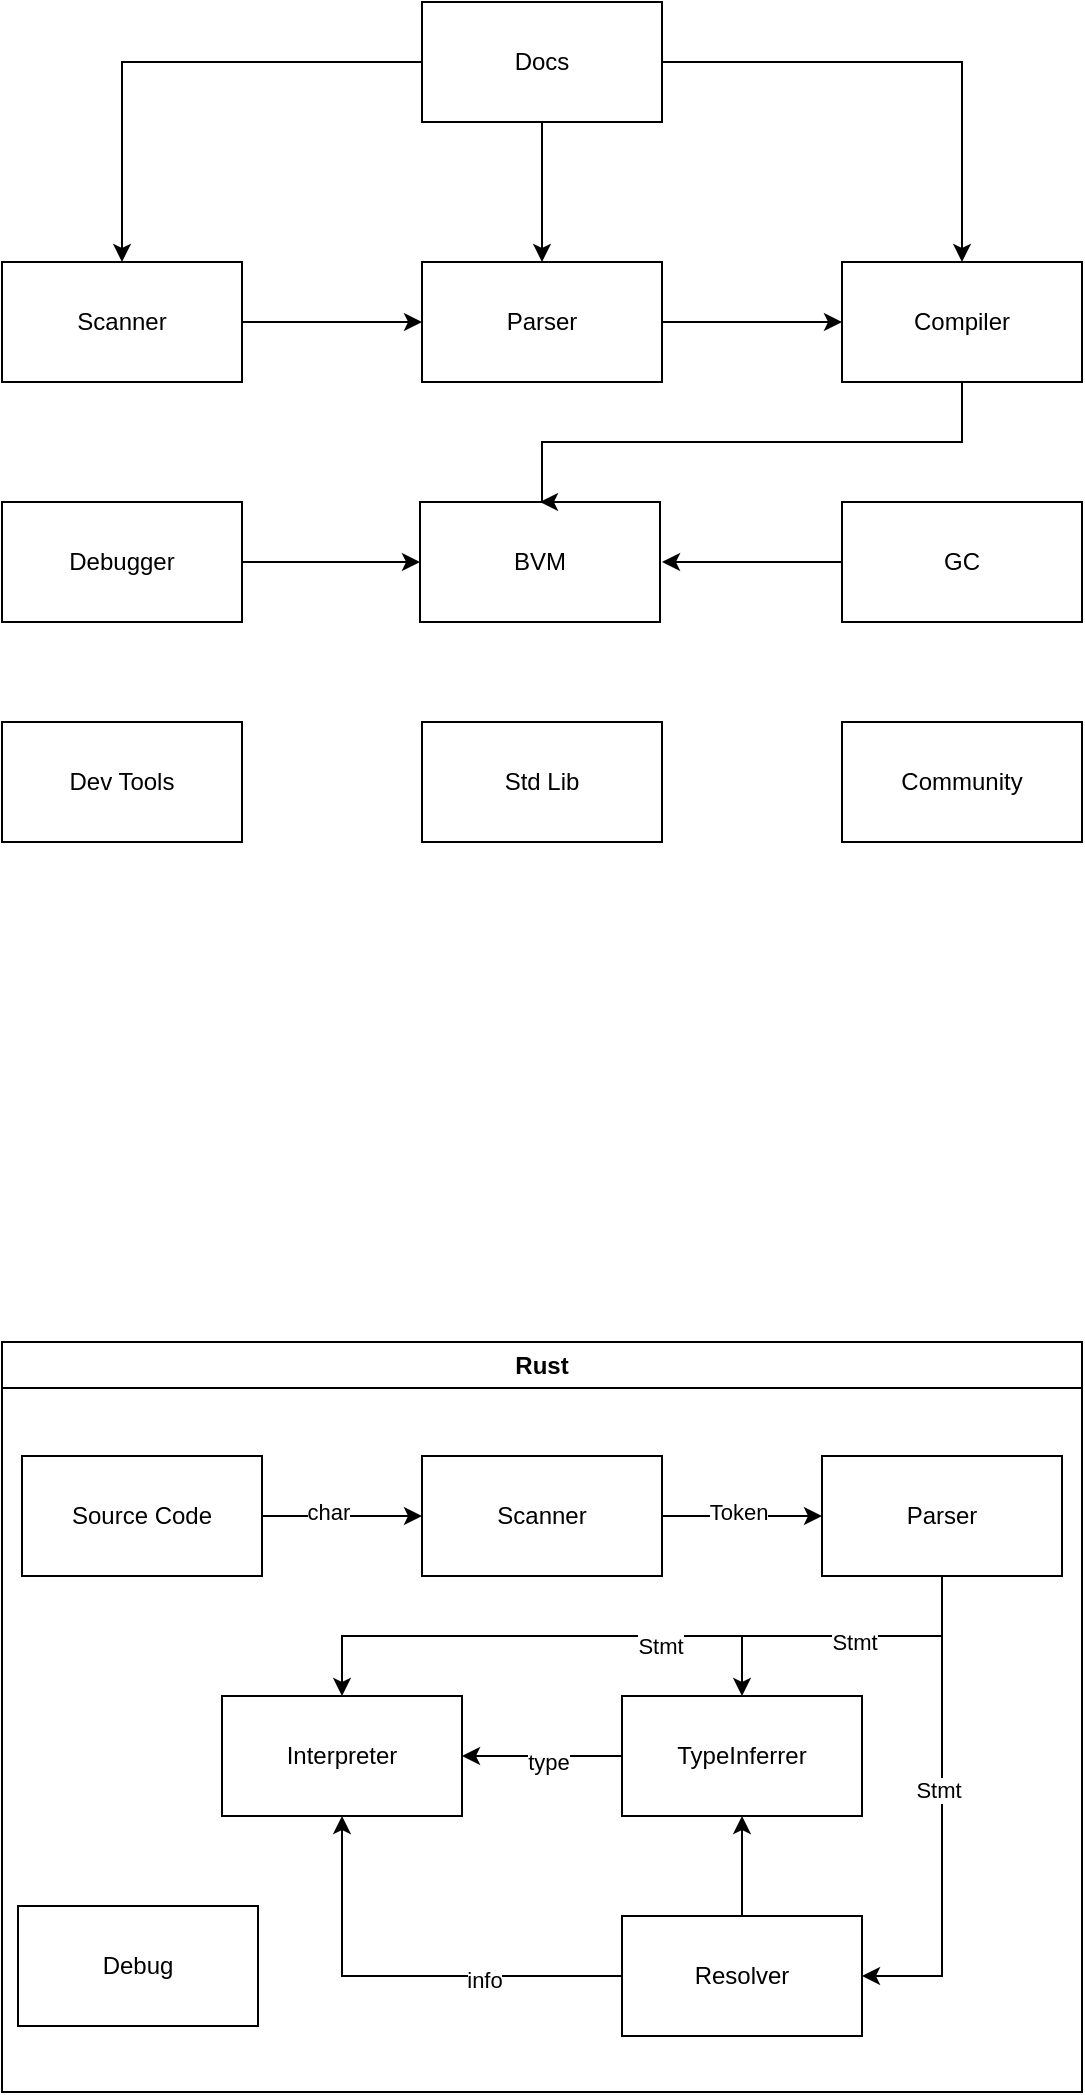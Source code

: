 <mxfile version="24.8.0">
  <diagram id="prtHgNgQTEPvFCAcTncT" name="Page-1">
    <mxGraphModel dx="673" dy="729" grid="1" gridSize="10" guides="1" tooltips="1" connect="1" arrows="1" fold="1" page="1" pageScale="1" pageWidth="827" pageHeight="1169" math="0" shadow="0">
      <root>
        <mxCell id="0" />
        <mxCell id="1" parent="0" />
        <mxCell id="q5KfZVLiSaWMwuXySlKD-36" style="edgeStyle=orthogonalEdgeStyle;rounded=0;orthogonalLoop=1;jettySize=auto;html=1;exitX=1;exitY=0.5;exitDx=0;exitDy=0;entryX=0;entryY=0.5;entryDx=0;entryDy=0;" parent="1" source="q5KfZVLiSaWMwuXySlKD-10" target="q5KfZVLiSaWMwuXySlKD-11" edge="1">
          <mxGeometry relative="1" as="geometry" />
        </mxCell>
        <mxCell id="q5KfZVLiSaWMwuXySlKD-10" value="Scanner" style="rounded=0;whiteSpace=wrap;html=1;" parent="1" vertex="1">
          <mxGeometry x="30" y="160" width="120" height="60" as="geometry" />
        </mxCell>
        <mxCell id="q5KfZVLiSaWMwuXySlKD-20" style="edgeStyle=orthogonalEdgeStyle;rounded=0;orthogonalLoop=1;jettySize=auto;html=1;exitX=1;exitY=0.5;exitDx=0;exitDy=0;" parent="1" source="q5KfZVLiSaWMwuXySlKD-11" target="q5KfZVLiSaWMwuXySlKD-12" edge="1">
          <mxGeometry relative="1" as="geometry" />
        </mxCell>
        <mxCell id="q5KfZVLiSaWMwuXySlKD-11" value="Parser" style="rounded=0;whiteSpace=wrap;html=1;" parent="1" vertex="1">
          <mxGeometry x="240" y="160" width="120" height="60" as="geometry" />
        </mxCell>
        <mxCell id="q5KfZVLiSaWMwuXySlKD-12" value="Compiler" style="rounded=0;whiteSpace=wrap;html=1;" parent="1" vertex="1">
          <mxGeometry x="450" y="160" width="120" height="60" as="geometry" />
        </mxCell>
        <mxCell id="q5KfZVLiSaWMwuXySlKD-13" value="Std Lib" style="rounded=0;whiteSpace=wrap;html=1;" parent="1" vertex="1">
          <mxGeometry x="240" y="390" width="120" height="60" as="geometry" />
        </mxCell>
        <mxCell id="q5KfZVLiSaWMwuXySlKD-14" value="BVM" style="rounded=0;whiteSpace=wrap;html=1;" parent="1" vertex="1">
          <mxGeometry x="239" y="280" width="120" height="60" as="geometry" />
        </mxCell>
        <mxCell id="q5KfZVLiSaWMwuXySlKD-15" value="Dev Tools" style="rounded=0;whiteSpace=wrap;html=1;" parent="1" vertex="1">
          <mxGeometry x="30" y="390" width="120" height="60" as="geometry" />
        </mxCell>
        <mxCell id="q5KfZVLiSaWMwuXySlKD-28" style="edgeStyle=orthogonalEdgeStyle;rounded=0;orthogonalLoop=1;jettySize=auto;html=1;entryX=0.5;entryY=0;entryDx=0;entryDy=0;" parent="1" source="q5KfZVLiSaWMwuXySlKD-16" target="q5KfZVLiSaWMwuXySlKD-10" edge="1">
          <mxGeometry relative="1" as="geometry" />
        </mxCell>
        <mxCell id="q5KfZVLiSaWMwuXySlKD-29" style="edgeStyle=orthogonalEdgeStyle;rounded=0;orthogonalLoop=1;jettySize=auto;html=1;exitX=0.5;exitY=1;exitDx=0;exitDy=0;entryX=0.5;entryY=0;entryDx=0;entryDy=0;" parent="1" source="q5KfZVLiSaWMwuXySlKD-16" target="q5KfZVLiSaWMwuXySlKD-11" edge="1">
          <mxGeometry relative="1" as="geometry" />
        </mxCell>
        <mxCell id="q5KfZVLiSaWMwuXySlKD-30" style="edgeStyle=orthogonalEdgeStyle;rounded=0;orthogonalLoop=1;jettySize=auto;html=1;exitX=1;exitY=0.5;exitDx=0;exitDy=0;entryX=0.5;entryY=0;entryDx=0;entryDy=0;" parent="1" source="q5KfZVLiSaWMwuXySlKD-16" target="q5KfZVLiSaWMwuXySlKD-12" edge="1">
          <mxGeometry relative="1" as="geometry" />
        </mxCell>
        <mxCell id="q5KfZVLiSaWMwuXySlKD-16" value="Docs" style="rounded=0;whiteSpace=wrap;html=1;" parent="1" vertex="1">
          <mxGeometry x="240" y="30" width="120" height="60" as="geometry" />
        </mxCell>
        <mxCell id="q5KfZVLiSaWMwuXySlKD-17" value="Community" style="rounded=0;whiteSpace=wrap;html=1;" parent="1" vertex="1">
          <mxGeometry x="450" y="390" width="120" height="60" as="geometry" />
        </mxCell>
        <mxCell id="q5KfZVLiSaWMwuXySlKD-31" style="edgeStyle=orthogonalEdgeStyle;rounded=0;orthogonalLoop=1;jettySize=auto;html=1;exitX=1;exitY=0.5;exitDx=0;exitDy=0;" parent="1" source="q5KfZVLiSaWMwuXySlKD-18" target="q5KfZVLiSaWMwuXySlKD-14" edge="1">
          <mxGeometry relative="1" as="geometry" />
        </mxCell>
        <mxCell id="q5KfZVLiSaWMwuXySlKD-18" value="Debugger" style="rounded=0;whiteSpace=wrap;html=1;" parent="1" vertex="1">
          <mxGeometry x="30" y="280" width="120" height="60" as="geometry" />
        </mxCell>
        <mxCell id="q5KfZVLiSaWMwuXySlKD-21" style="edgeStyle=orthogonalEdgeStyle;rounded=0;orthogonalLoop=1;jettySize=auto;html=1;exitX=0.5;exitY=1;exitDx=0;exitDy=0;entryX=0.5;entryY=0;entryDx=0;entryDy=0;" parent="1" source="q5KfZVLiSaWMwuXySlKD-12" target="q5KfZVLiSaWMwuXySlKD-14" edge="1">
          <mxGeometry relative="1" as="geometry">
            <mxPoint x="260" y="260" as="targetPoint" />
            <Array as="points">
              <mxPoint x="510" y="250" />
              <mxPoint x="300" y="250" />
            </Array>
          </mxGeometry>
        </mxCell>
        <mxCell id="q5KfZVLiSaWMwuXySlKD-44" style="edgeStyle=orthogonalEdgeStyle;rounded=0;orthogonalLoop=1;jettySize=auto;html=1;exitX=0;exitY=0.5;exitDx=0;exitDy=0;" parent="1" source="q5KfZVLiSaWMwuXySlKD-43" edge="1">
          <mxGeometry relative="1" as="geometry">
            <mxPoint x="360" y="310" as="targetPoint" />
          </mxGeometry>
        </mxCell>
        <mxCell id="q5KfZVLiSaWMwuXySlKD-43" value="GC" style="rounded=0;whiteSpace=wrap;html=1;" parent="1" vertex="1">
          <mxGeometry x="450" y="280" width="120" height="60" as="geometry" />
        </mxCell>
        <mxCell id="_qx0CJ4FmlX8rKsbl99r-33" value="Rust" style="swimlane;whiteSpace=wrap;html=1;" vertex="1" parent="1">
          <mxGeometry x="30" y="700" width="540" height="375" as="geometry" />
        </mxCell>
        <mxCell id="_qx0CJ4FmlX8rKsbl99r-78" style="edgeStyle=orthogonalEdgeStyle;rounded=0;orthogonalLoop=1;jettySize=auto;html=1;exitX=1;exitY=0.5;exitDx=0;exitDy=0;entryX=0;entryY=0.5;entryDx=0;entryDy=0;" edge="1" parent="1" source="_qx0CJ4FmlX8rKsbl99r-80" target="_qx0CJ4FmlX8rKsbl99r-83">
          <mxGeometry relative="1" as="geometry" />
        </mxCell>
        <mxCell id="_qx0CJ4FmlX8rKsbl99r-79" value="char" style="edgeLabel;html=1;align=center;verticalAlign=middle;resizable=0;points=[];" vertex="1" connectable="0" parent="_qx0CJ4FmlX8rKsbl99r-78">
          <mxGeometry x="-0.171" y="2" relative="1" as="geometry">
            <mxPoint as="offset" />
          </mxGeometry>
        </mxCell>
        <mxCell id="_qx0CJ4FmlX8rKsbl99r-80" value="Source Code" style="rounded=0;whiteSpace=wrap;html=1;" vertex="1" parent="1">
          <mxGeometry x="40" y="757" width="120" height="60" as="geometry" />
        </mxCell>
        <mxCell id="_qx0CJ4FmlX8rKsbl99r-81" style="edgeStyle=orthogonalEdgeStyle;rounded=0;orthogonalLoop=1;jettySize=auto;html=1;exitX=1;exitY=0.5;exitDx=0;exitDy=0;entryX=0;entryY=0.5;entryDx=0;entryDy=0;" edge="1" parent="1" source="_qx0CJ4FmlX8rKsbl99r-83" target="_qx0CJ4FmlX8rKsbl99r-90">
          <mxGeometry relative="1" as="geometry" />
        </mxCell>
        <mxCell id="_qx0CJ4FmlX8rKsbl99r-82" value="Token" style="edgeLabel;html=1;align=center;verticalAlign=middle;resizable=0;points=[];" vertex="1" connectable="0" parent="_qx0CJ4FmlX8rKsbl99r-81">
          <mxGeometry x="-0.05" y="2" relative="1" as="geometry">
            <mxPoint as="offset" />
          </mxGeometry>
        </mxCell>
        <mxCell id="_qx0CJ4FmlX8rKsbl99r-83" value="Scanner" style="rounded=0;whiteSpace=wrap;html=1;" vertex="1" parent="1">
          <mxGeometry x="240" y="757" width="120" height="60" as="geometry" />
        </mxCell>
        <mxCell id="_qx0CJ4FmlX8rKsbl99r-84" style="edgeStyle=orthogonalEdgeStyle;rounded=0;orthogonalLoop=1;jettySize=auto;html=1;exitX=0.5;exitY=1;exitDx=0;exitDy=0;entryX=0.5;entryY=0;entryDx=0;entryDy=0;" edge="1" parent="1" source="_qx0CJ4FmlX8rKsbl99r-90" target="_qx0CJ4FmlX8rKsbl99r-95">
          <mxGeometry relative="1" as="geometry" />
        </mxCell>
        <mxCell id="_qx0CJ4FmlX8rKsbl99r-85" value="Stmt" style="edgeLabel;html=1;align=center;verticalAlign=middle;resizable=0;points=[];" vertex="1" connectable="0" parent="_qx0CJ4FmlX8rKsbl99r-84">
          <mxGeometry x="-0.044" y="5" relative="1" as="geometry">
            <mxPoint x="1" as="offset" />
          </mxGeometry>
        </mxCell>
        <mxCell id="_qx0CJ4FmlX8rKsbl99r-86" style="edgeStyle=orthogonalEdgeStyle;rounded=0;orthogonalLoop=1;jettySize=auto;html=1;exitX=0.5;exitY=1;exitDx=0;exitDy=0;entryX=0.5;entryY=0;entryDx=0;entryDy=0;" edge="1" parent="1" source="_qx0CJ4FmlX8rKsbl99r-90" target="_qx0CJ4FmlX8rKsbl99r-98">
          <mxGeometry relative="1" as="geometry" />
        </mxCell>
        <mxCell id="_qx0CJ4FmlX8rKsbl99r-87" value="Stmt" style="edgeLabel;html=1;align=center;verticalAlign=middle;resizable=0;points=[];" vertex="1" connectable="0" parent="_qx0CJ4FmlX8rKsbl99r-86">
          <mxGeometry x="-0.077" y="3" relative="1" as="geometry">
            <mxPoint as="offset" />
          </mxGeometry>
        </mxCell>
        <mxCell id="_qx0CJ4FmlX8rKsbl99r-88" style="edgeStyle=orthogonalEdgeStyle;rounded=0;orthogonalLoop=1;jettySize=auto;html=1;exitX=0.5;exitY=1;exitDx=0;exitDy=0;entryX=1;entryY=0.5;entryDx=0;entryDy=0;" edge="1" parent="1" source="_qx0CJ4FmlX8rKsbl99r-90" target="_qx0CJ4FmlX8rKsbl99r-94">
          <mxGeometry relative="1" as="geometry" />
        </mxCell>
        <mxCell id="_qx0CJ4FmlX8rKsbl99r-89" value="Stmt" style="edgeLabel;html=1;align=center;verticalAlign=middle;resizable=0;points=[];" vertex="1" connectable="0" parent="_qx0CJ4FmlX8rKsbl99r-88">
          <mxGeometry x="-0.108" y="-2" relative="1" as="geometry">
            <mxPoint as="offset" />
          </mxGeometry>
        </mxCell>
        <mxCell id="_qx0CJ4FmlX8rKsbl99r-90" value="Parser" style="rounded=0;whiteSpace=wrap;html=1;" vertex="1" parent="1">
          <mxGeometry x="440" y="757" width="120" height="60" as="geometry" />
        </mxCell>
        <mxCell id="_qx0CJ4FmlX8rKsbl99r-91" style="edgeStyle=orthogonalEdgeStyle;rounded=0;orthogonalLoop=1;jettySize=auto;html=1;exitX=0.5;exitY=0;exitDx=0;exitDy=0;entryX=0.5;entryY=1;entryDx=0;entryDy=0;" edge="1" parent="1" source="_qx0CJ4FmlX8rKsbl99r-94" target="_qx0CJ4FmlX8rKsbl99r-98">
          <mxGeometry relative="1" as="geometry" />
        </mxCell>
        <mxCell id="_qx0CJ4FmlX8rKsbl99r-92" style="edgeStyle=orthogonalEdgeStyle;rounded=0;orthogonalLoop=1;jettySize=auto;html=1;exitX=0;exitY=0.5;exitDx=0;exitDy=0;entryX=0.5;entryY=1;entryDx=0;entryDy=0;" edge="1" parent="1" source="_qx0CJ4FmlX8rKsbl99r-94" target="_qx0CJ4FmlX8rKsbl99r-95">
          <mxGeometry relative="1" as="geometry" />
        </mxCell>
        <mxCell id="_qx0CJ4FmlX8rKsbl99r-93" value="info" style="edgeLabel;html=1;align=center;verticalAlign=middle;resizable=0;points=[];" vertex="1" connectable="0" parent="_qx0CJ4FmlX8rKsbl99r-92">
          <mxGeometry x="-0.373" y="2" relative="1" as="geometry">
            <mxPoint as="offset" />
          </mxGeometry>
        </mxCell>
        <mxCell id="_qx0CJ4FmlX8rKsbl99r-94" value="Resolver" style="rounded=0;whiteSpace=wrap;html=1;" vertex="1" parent="1">
          <mxGeometry x="340" y="987" width="120" height="60" as="geometry" />
        </mxCell>
        <mxCell id="_qx0CJ4FmlX8rKsbl99r-95" value="Interpreter" style="rounded=0;whiteSpace=wrap;html=1;" vertex="1" parent="1">
          <mxGeometry x="140" y="877" width="120" height="60" as="geometry" />
        </mxCell>
        <mxCell id="_qx0CJ4FmlX8rKsbl99r-96" style="edgeStyle=orthogonalEdgeStyle;rounded=0;orthogonalLoop=1;jettySize=auto;html=1;exitX=0;exitY=0.5;exitDx=0;exitDy=0;entryX=1;entryY=0.5;entryDx=0;entryDy=0;" edge="1" parent="1" source="_qx0CJ4FmlX8rKsbl99r-98" target="_qx0CJ4FmlX8rKsbl99r-95">
          <mxGeometry relative="1" as="geometry" />
        </mxCell>
        <mxCell id="_qx0CJ4FmlX8rKsbl99r-97" value="type" style="edgeLabel;html=1;align=center;verticalAlign=middle;resizable=0;points=[];" vertex="1" connectable="0" parent="_qx0CJ4FmlX8rKsbl99r-96">
          <mxGeometry x="-0.075" y="3" relative="1" as="geometry">
            <mxPoint as="offset" />
          </mxGeometry>
        </mxCell>
        <mxCell id="_qx0CJ4FmlX8rKsbl99r-98" value="TypeInferrer" style="rounded=0;whiteSpace=wrap;html=1;" vertex="1" parent="1">
          <mxGeometry x="340" y="877" width="120" height="60" as="geometry" />
        </mxCell>
        <mxCell id="_qx0CJ4FmlX8rKsbl99r-99" value="Debug" style="rounded=0;whiteSpace=wrap;html=1;" vertex="1" parent="1">
          <mxGeometry x="38" y="982" width="120" height="60" as="geometry" />
        </mxCell>
      </root>
    </mxGraphModel>
  </diagram>
</mxfile>
